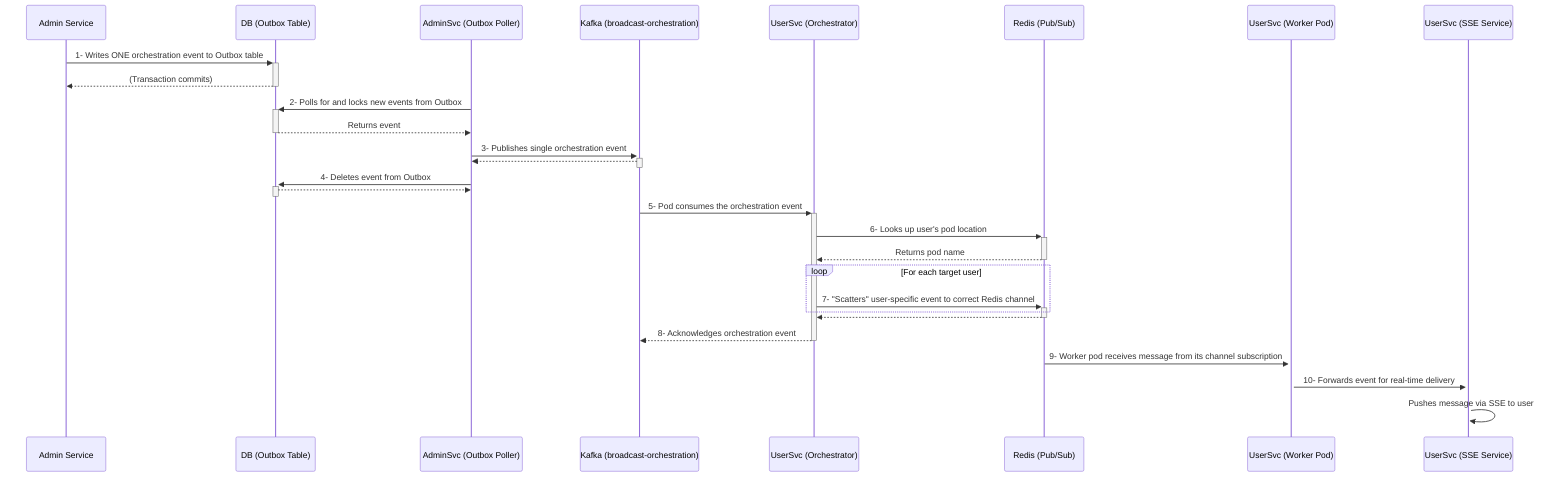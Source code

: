 sequenceDiagram
    participant AdminSvc as Admin Service
    participant DB as DB (Outbox Table)
    participant OutboxPoller as AdminSvc (Outbox Poller)
    participant KafkaOrchestration as Kafka (broadcast-orchestration)
    participant Orchestrator as UserSvc (Orchestrator)
    participant Redis as Redis (Pub/Sub)
    participant Worker as UserSvc (Worker Pod)
    participant SseSvc as UserSvc (SSE Service)

    AdminSvc->>+DB: 1- Writes ONE orchestration event to Outbox table
    DB-->>-AdminSvc: (Transaction commits)

    OutboxPoller->>+DB: 2- Polls for and locks new events from Outbox
    DB-->>-OutboxPoller: Returns event

    OutboxPoller->>+KafkaOrchestration: 3- Publishes single orchestration event
    KafkaOrchestration-->>-OutboxPoller: 

    OutboxPoller->>+DB: 4- Deletes event from Outbox
    DB-->>-OutboxPoller: 

    KafkaOrchestration->>+Orchestrator: 5- Pod consumes the orchestration event
    Orchestrator->>+Redis: 6- Looks up user's pod location
    Redis-->>-Orchestrator: Returns pod name
    
    loop For each target user
        Orchestrator->>+Redis: 7- "Scatters" user-specific event to correct Redis channel
    end
    Redis-->>-Orchestrator: 
    Orchestrator-->>-KafkaOrchestration: 8- Acknowledges orchestration event

    Redis->>+Worker: 9- Worker pod receives message from its channel subscription
    Worker->>+SseSvc: 10- Forwards event for real-time delivery
    SseSvc->>SseSvc: Pushes message via SSE to user